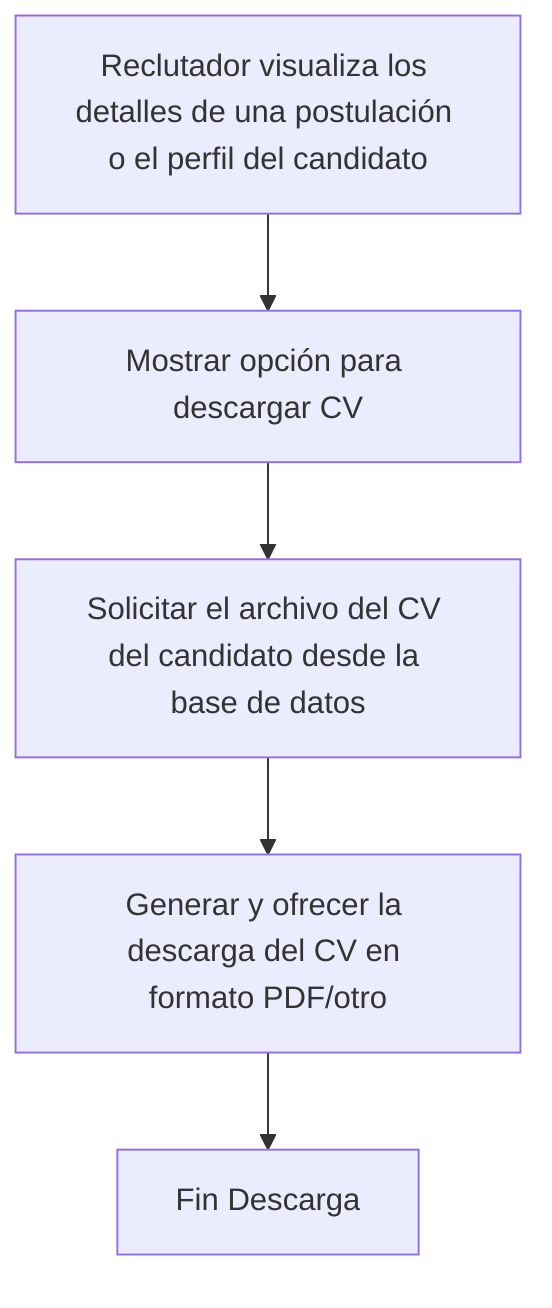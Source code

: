 graph TD
    A[Reclutador visualiza los detalles de una postulación o el perfil del candidato] --> B[Mostrar opción para descargar CV];
    B --> C[Solicitar el archivo del CV del candidato desde la base de datos];
    C --> D[Generar y ofrecer la descarga del CV en formato PDF/otro];
    D --> E[Fin Descarga];